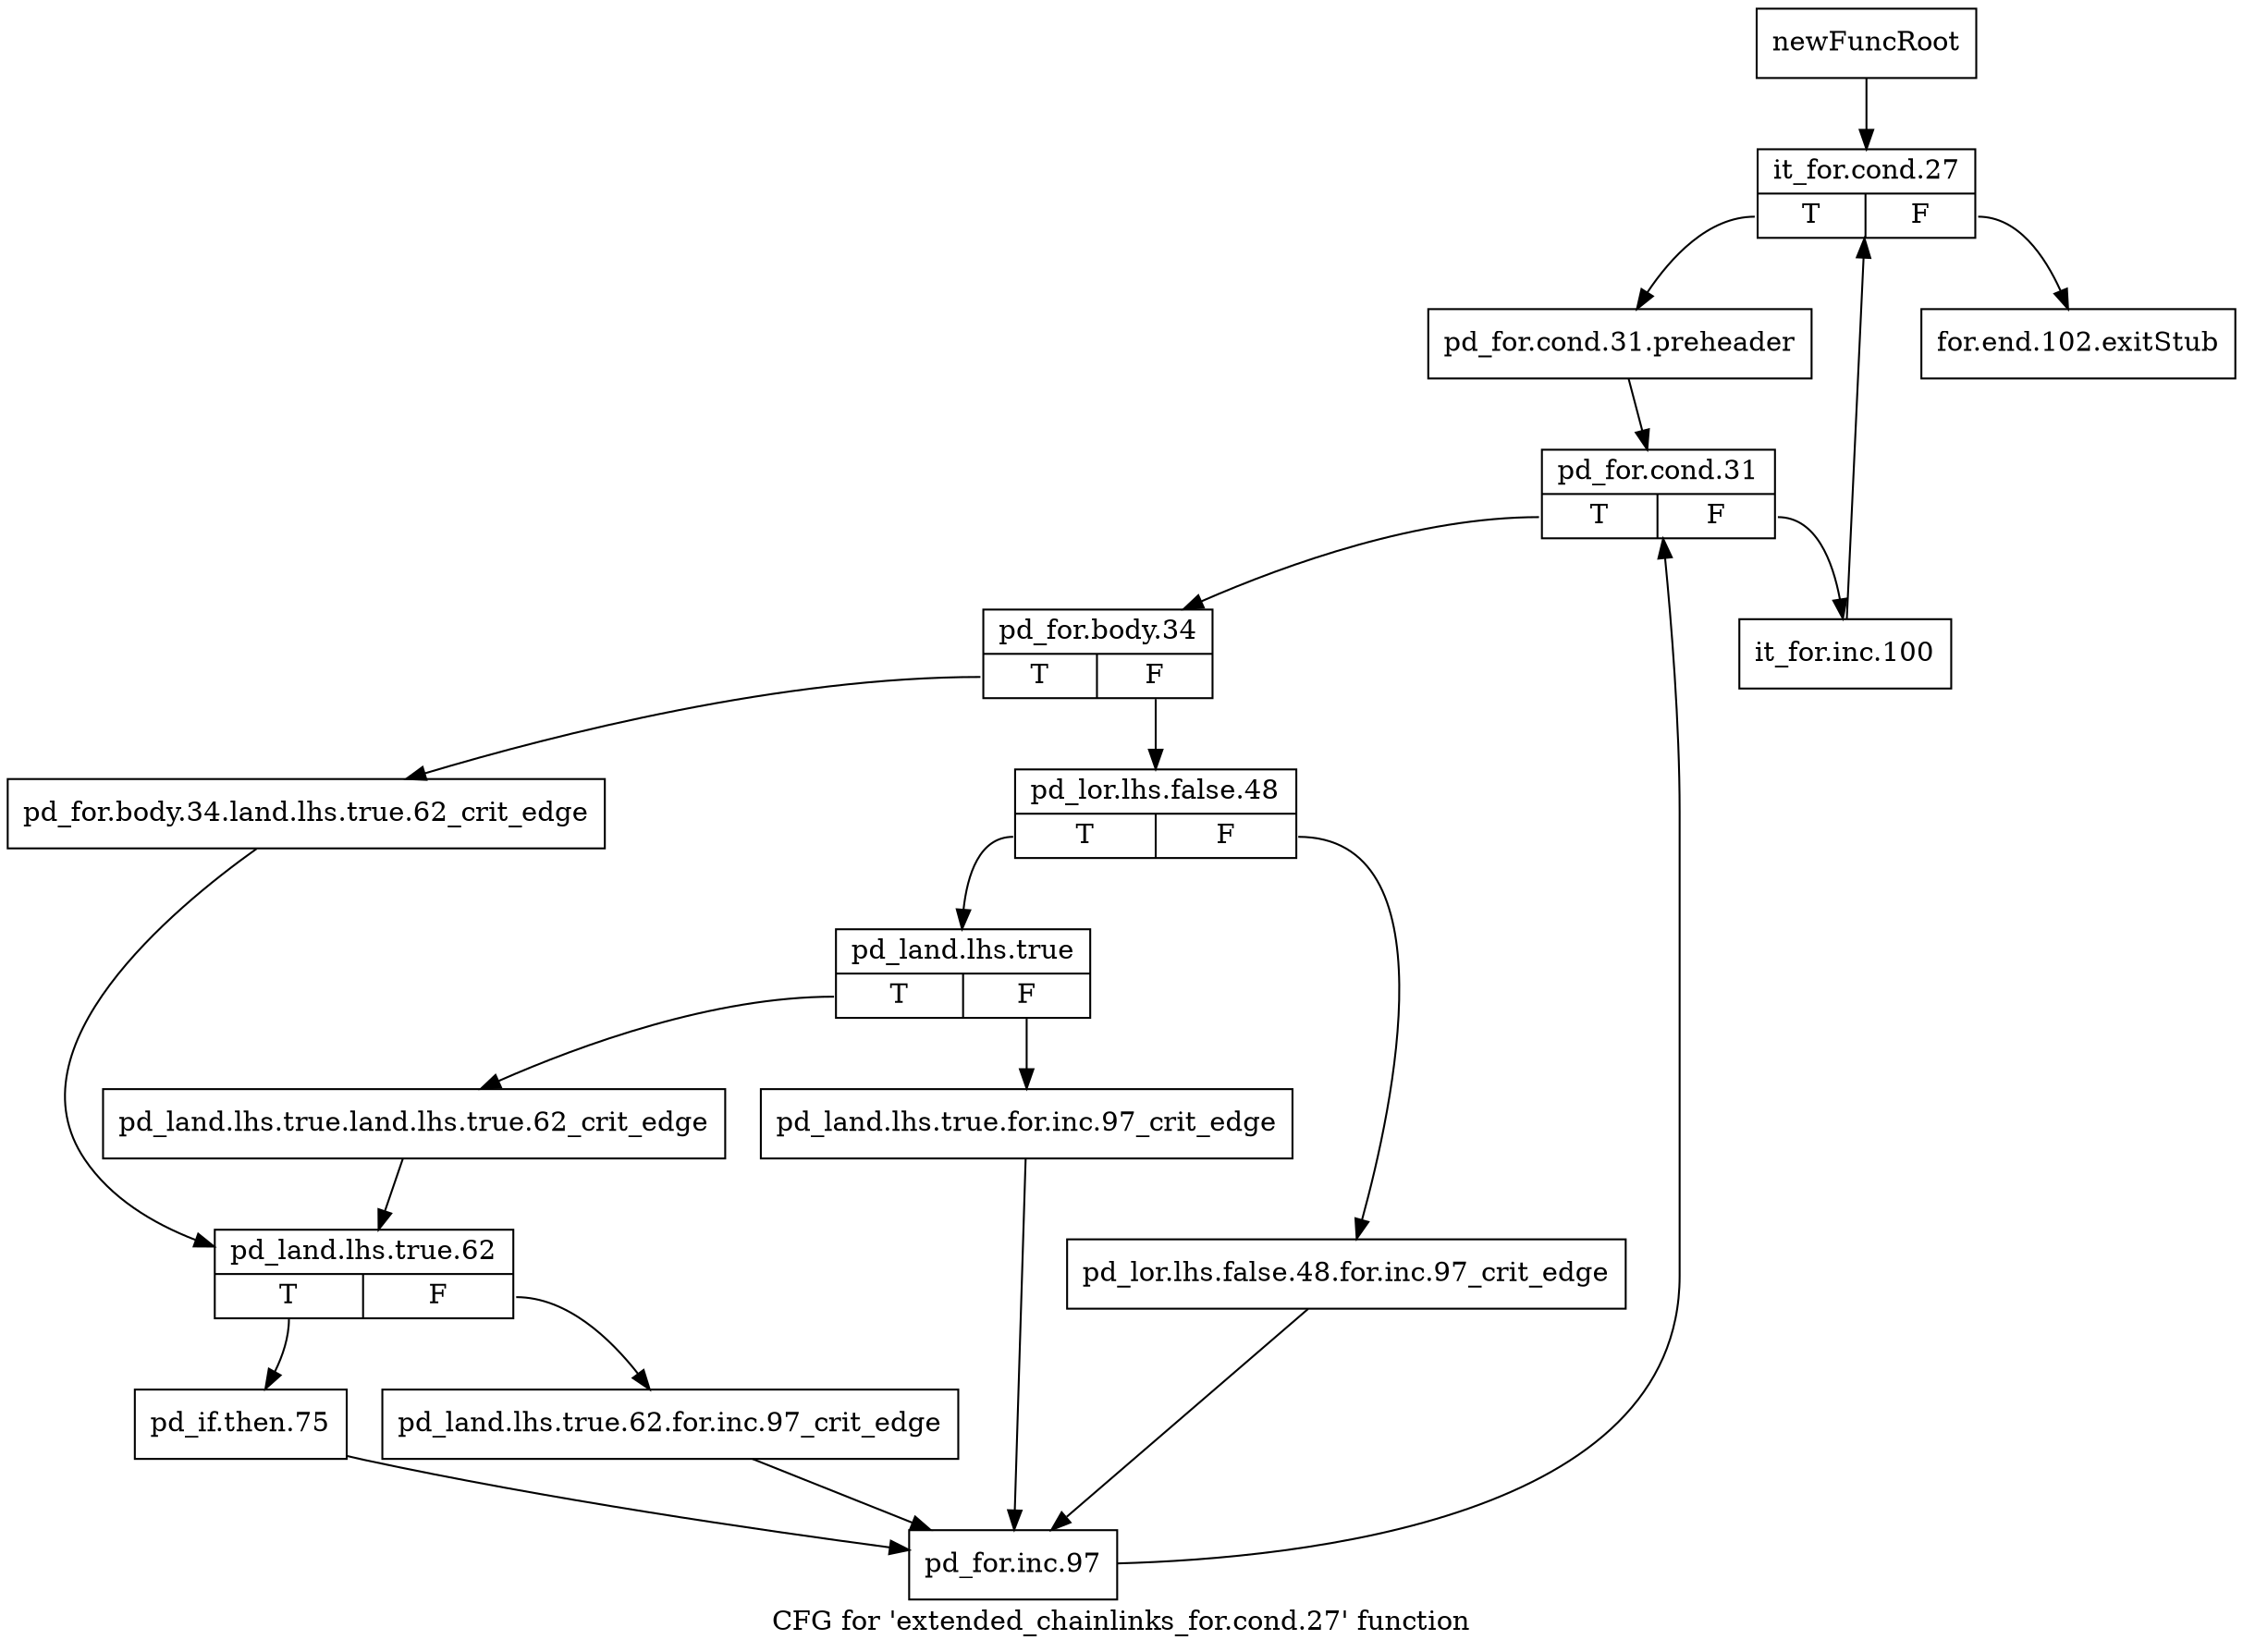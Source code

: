 digraph "CFG for 'extended_chainlinks_for.cond.27' function" {
	label="CFG for 'extended_chainlinks_for.cond.27' function";

	Node0x3e39aa0 [shape=record,label="{newFuncRoot}"];
	Node0x3e39aa0 -> Node0x3e39b40;
	Node0x3e39af0 [shape=record,label="{for.end.102.exitStub}"];
	Node0x3e39b40 [shape=record,label="{it_for.cond.27|{<s0>T|<s1>F}}"];
	Node0x3e39b40:s0 -> Node0x3e39b90;
	Node0x3e39b40:s1 -> Node0x3e39af0;
	Node0x3e39b90 [shape=record,label="{pd_for.cond.31.preheader}"];
	Node0x3e39b90 -> Node0x3e39be0;
	Node0x3e39be0 [shape=record,label="{pd_for.cond.31|{<s0>T|<s1>F}}"];
	Node0x3e39be0:s0 -> Node0x3e39c80;
	Node0x3e39be0:s1 -> Node0x3e39c30;
	Node0x3e39c30 [shape=record,label="{it_for.inc.100}"];
	Node0x3e39c30 -> Node0x3e39b40;
	Node0x3e39c80 [shape=record,label="{pd_for.body.34|{<s0>T|<s1>F}}"];
	Node0x3e39c80:s0 -> Node0x3e39e60;
	Node0x3e39c80:s1 -> Node0x3e39cd0;
	Node0x3e39cd0 [shape=record,label="{pd_lor.lhs.false.48|{<s0>T|<s1>F}}"];
	Node0x3e39cd0:s0 -> Node0x3e39d70;
	Node0x3e39cd0:s1 -> Node0x3e39d20;
	Node0x3e39d20 [shape=record,label="{pd_lor.lhs.false.48.for.inc.97_crit_edge}"];
	Node0x3e39d20 -> Node0x3e39fa0;
	Node0x3e39d70 [shape=record,label="{pd_land.lhs.true|{<s0>T|<s1>F}}"];
	Node0x3e39d70:s0 -> Node0x3e39e10;
	Node0x3e39d70:s1 -> Node0x3e39dc0;
	Node0x3e39dc0 [shape=record,label="{pd_land.lhs.true.for.inc.97_crit_edge}"];
	Node0x3e39dc0 -> Node0x3e39fa0;
	Node0x3e39e10 [shape=record,label="{pd_land.lhs.true.land.lhs.true.62_crit_edge}"];
	Node0x3e39e10 -> Node0x3e39eb0;
	Node0x3e39e60 [shape=record,label="{pd_for.body.34.land.lhs.true.62_crit_edge}"];
	Node0x3e39e60 -> Node0x3e39eb0;
	Node0x3e39eb0 [shape=record,label="{pd_land.lhs.true.62|{<s0>T|<s1>F}}"];
	Node0x3e39eb0:s0 -> Node0x3e39f50;
	Node0x3e39eb0:s1 -> Node0x3e39f00;
	Node0x3e39f00 [shape=record,label="{pd_land.lhs.true.62.for.inc.97_crit_edge}"];
	Node0x3e39f00 -> Node0x3e39fa0;
	Node0x3e39f50 [shape=record,label="{pd_if.then.75}"];
	Node0x3e39f50 -> Node0x3e39fa0;
	Node0x3e39fa0 [shape=record,label="{pd_for.inc.97}"];
	Node0x3e39fa0 -> Node0x3e39be0;
}
